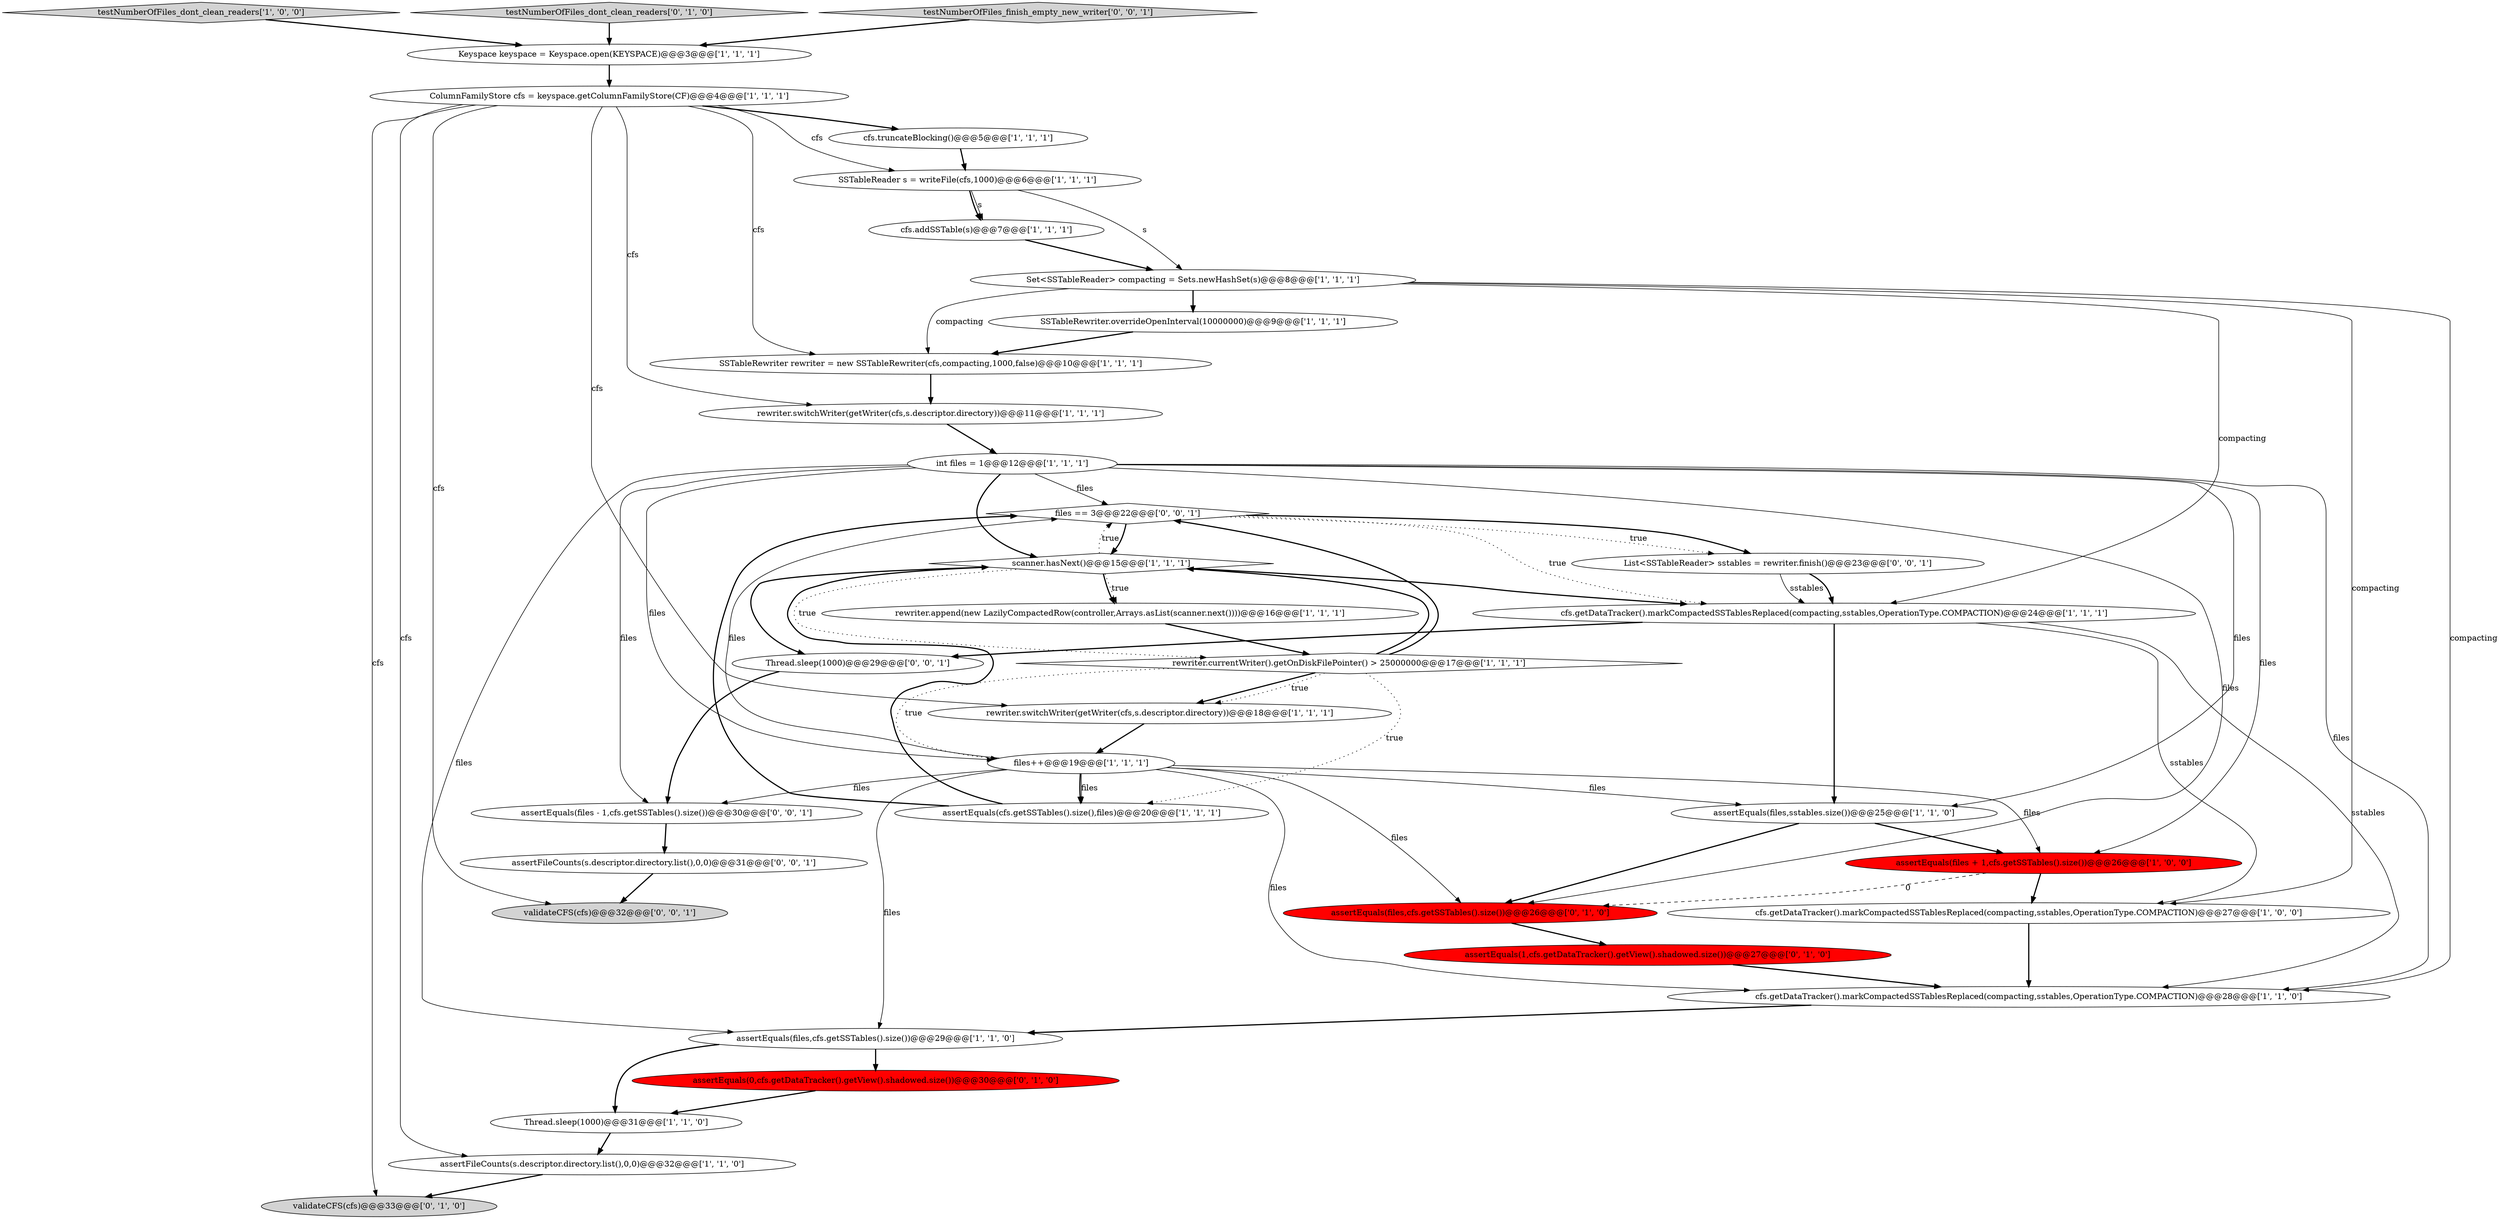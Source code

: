 digraph {
4 [style = filled, label = "assertEquals(files + 1,cfs.getSSTables().size())@@@26@@@['1', '0', '0']", fillcolor = red, shape = ellipse image = "AAA1AAABBB1BBB"];
19 [style = filled, label = "rewriter.append(new LazilyCompactedRow(controller,Arrays.asList(scanner.next())))@@@16@@@['1', '1', '1']", fillcolor = white, shape = ellipse image = "AAA0AAABBB1BBB"];
7 [style = filled, label = "testNumberOfFiles_dont_clean_readers['1', '0', '0']", fillcolor = lightgray, shape = diamond image = "AAA0AAABBB1BBB"];
21 [style = filled, label = "SSTableRewriter.overrideOpenInterval(10000000)@@@9@@@['1', '1', '1']", fillcolor = white, shape = ellipse image = "AAA0AAABBB1BBB"];
11 [style = filled, label = "rewriter.switchWriter(getWriter(cfs,s.descriptor.directory))@@@11@@@['1', '1', '1']", fillcolor = white, shape = ellipse image = "AAA0AAABBB1BBB"];
17 [style = filled, label = "int files = 1@@@12@@@['1', '1', '1']", fillcolor = white, shape = ellipse image = "AAA0AAABBB1BBB"];
26 [style = filled, label = "testNumberOfFiles_dont_clean_readers['0', '1', '0']", fillcolor = lightgray, shape = diamond image = "AAA0AAABBB2BBB"];
1 [style = filled, label = "assertEquals(cfs.getSSTables().size(),files)@@@20@@@['1', '1', '1']", fillcolor = white, shape = ellipse image = "AAA0AAABBB1BBB"];
27 [style = filled, label = "assertEquals(0,cfs.getDataTracker().getView().shadowed.size())@@@30@@@['0', '1', '0']", fillcolor = red, shape = ellipse image = "AAA1AAABBB2BBB"];
34 [style = filled, label = "assertFileCounts(s.descriptor.directory.list(),0,0)@@@31@@@['0', '0', '1']", fillcolor = white, shape = ellipse image = "AAA0AAABBB3BBB"];
13 [style = filled, label = "Thread.sleep(1000)@@@31@@@['1', '1', '0']", fillcolor = white, shape = ellipse image = "AAA0AAABBB1BBB"];
25 [style = filled, label = "assertEquals(1,cfs.getDataTracker().getView().shadowed.size())@@@27@@@['0', '1', '0']", fillcolor = red, shape = ellipse image = "AAA1AAABBB2BBB"];
8 [style = filled, label = "cfs.addSSTable(s)@@@7@@@['1', '1', '1']", fillcolor = white, shape = ellipse image = "AAA0AAABBB1BBB"];
32 [style = filled, label = "files == 3@@@22@@@['0', '0', '1']", fillcolor = white, shape = diamond image = "AAA0AAABBB3BBB"];
0 [style = filled, label = "rewriter.currentWriter().getOnDiskFilePointer() > 25000000@@@17@@@['1', '1', '1']", fillcolor = white, shape = diamond image = "AAA0AAABBB1BBB"];
29 [style = filled, label = "validateCFS(cfs)@@@33@@@['0', '1', '0']", fillcolor = lightgray, shape = ellipse image = "AAA0AAABBB2BBB"];
33 [style = filled, label = "Thread.sleep(1000)@@@29@@@['0', '0', '1']", fillcolor = white, shape = ellipse image = "AAA0AAABBB3BBB"];
16 [style = filled, label = "rewriter.switchWriter(getWriter(cfs,s.descriptor.directory))@@@18@@@['1', '1', '1']", fillcolor = white, shape = ellipse image = "AAA0AAABBB1BBB"];
14 [style = filled, label = "files++@@@19@@@['1', '1', '1']", fillcolor = white, shape = ellipse image = "AAA0AAABBB1BBB"];
23 [style = filled, label = "Set<SSTableReader> compacting = Sets.newHashSet(s)@@@8@@@['1', '1', '1']", fillcolor = white, shape = ellipse image = "AAA0AAABBB1BBB"];
6 [style = filled, label = "cfs.getDataTracker().markCompactedSSTablesReplaced(compacting,sstables,OperationType.COMPACTION)@@@27@@@['1', '0', '0']", fillcolor = white, shape = ellipse image = "AAA0AAABBB1BBB"];
18 [style = filled, label = "assertEquals(files,sstables.size())@@@25@@@['1', '1', '0']", fillcolor = white, shape = ellipse image = "AAA0AAABBB1BBB"];
12 [style = filled, label = "ColumnFamilyStore cfs = keyspace.getColumnFamilyStore(CF)@@@4@@@['1', '1', '1']", fillcolor = white, shape = ellipse image = "AAA0AAABBB1BBB"];
3 [style = filled, label = "SSTableRewriter rewriter = new SSTableRewriter(cfs,compacting,1000,false)@@@10@@@['1', '1', '1']", fillcolor = white, shape = ellipse image = "AAA0AAABBB1BBB"];
31 [style = filled, label = "List<SSTableReader> sstables = rewriter.finish()@@@23@@@['0', '0', '1']", fillcolor = white, shape = ellipse image = "AAA0AAABBB3BBB"];
22 [style = filled, label = "SSTableReader s = writeFile(cfs,1000)@@@6@@@['1', '1', '1']", fillcolor = white, shape = ellipse image = "AAA0AAABBB1BBB"];
30 [style = filled, label = "testNumberOfFiles_finish_empty_new_writer['0', '0', '1']", fillcolor = lightgray, shape = diamond image = "AAA0AAABBB3BBB"];
36 [style = filled, label = "validateCFS(cfs)@@@32@@@['0', '0', '1']", fillcolor = lightgray, shape = ellipse image = "AAA0AAABBB3BBB"];
24 [style = filled, label = "assertEquals(files,cfs.getSSTables().size())@@@29@@@['1', '1', '0']", fillcolor = white, shape = ellipse image = "AAA0AAABBB1BBB"];
35 [style = filled, label = "assertEquals(files - 1,cfs.getSSTables().size())@@@30@@@['0', '0', '1']", fillcolor = white, shape = ellipse image = "AAA0AAABBB3BBB"];
9 [style = filled, label = "scanner.hasNext()@@@15@@@['1', '1', '1']", fillcolor = white, shape = diamond image = "AAA0AAABBB1BBB"];
2 [style = filled, label = "cfs.getDataTracker().markCompactedSSTablesReplaced(compacting,sstables,OperationType.COMPACTION)@@@24@@@['1', '1', '1']", fillcolor = white, shape = ellipse image = "AAA0AAABBB1BBB"];
5 [style = filled, label = "cfs.truncateBlocking()@@@5@@@['1', '1', '1']", fillcolor = white, shape = ellipse image = "AAA0AAABBB1BBB"];
10 [style = filled, label = "Keyspace keyspace = Keyspace.open(KEYSPACE)@@@3@@@['1', '1', '1']", fillcolor = white, shape = ellipse image = "AAA0AAABBB1BBB"];
28 [style = filled, label = "assertEquals(files,cfs.getSSTables().size())@@@26@@@['0', '1', '0']", fillcolor = red, shape = ellipse image = "AAA1AAABBB2BBB"];
15 [style = filled, label = "assertFileCounts(s.descriptor.directory.list(),0,0)@@@32@@@['1', '1', '0']", fillcolor = white, shape = ellipse image = "AAA0AAABBB1BBB"];
20 [style = filled, label = "cfs.getDataTracker().markCompactedSSTablesReplaced(compacting,sstables,OperationType.COMPACTION)@@@28@@@['1', '1', '0']", fillcolor = white, shape = ellipse image = "AAA0AAABBB1BBB"];
27->13 [style = bold, label=""];
14->35 [style = solid, label="files"];
14->24 [style = solid, label="files"];
23->2 [style = solid, label="compacting"];
2->6 [style = solid, label="sstables"];
12->5 [style = bold, label=""];
17->14 [style = solid, label="files"];
26->10 [style = bold, label=""];
17->9 [style = bold, label=""];
12->15 [style = solid, label="cfs"];
17->18 [style = solid, label="files"];
17->28 [style = solid, label="files"];
14->20 [style = solid, label="files"];
22->8 [style = bold, label=""];
17->32 [style = solid, label="files"];
10->12 [style = bold, label=""];
12->16 [style = solid, label="cfs"];
28->25 [style = bold, label=""];
16->14 [style = bold, label=""];
24->27 [style = bold, label=""];
9->32 [style = dotted, label="true"];
21->3 [style = bold, label=""];
23->20 [style = solid, label="compacting"];
31->2 [style = solid, label="sstables"];
8->23 [style = bold, label=""];
9->2 [style = bold, label=""];
9->33 [style = bold, label=""];
32->2 [style = dotted, label="true"];
3->11 [style = bold, label=""];
2->18 [style = bold, label=""];
31->2 [style = bold, label=""];
18->28 [style = bold, label=""];
14->28 [style = solid, label="files"];
18->4 [style = bold, label=""];
2->20 [style = solid, label="sstables"];
23->6 [style = solid, label="compacting"];
22->23 [style = solid, label="s"];
34->36 [style = bold, label=""];
30->10 [style = bold, label=""];
2->33 [style = bold, label=""];
1->32 [style = bold, label=""];
11->17 [style = bold, label=""];
0->14 [style = dotted, label="true"];
13->15 [style = bold, label=""];
35->34 [style = bold, label=""];
5->22 [style = bold, label=""];
17->4 [style = solid, label="files"];
17->24 [style = solid, label="files"];
32->31 [style = bold, label=""];
15->29 [style = bold, label=""];
32->31 [style = dotted, label="true"];
24->13 [style = bold, label=""];
0->16 [style = bold, label=""];
9->0 [style = dotted, label="true"];
17->20 [style = solid, label="files"];
12->29 [style = solid, label="cfs"];
1->9 [style = bold, label=""];
19->0 [style = bold, label=""];
4->28 [style = dashed, label="0"];
12->22 [style = solid, label="cfs"];
6->20 [style = bold, label=""];
32->9 [style = bold, label=""];
25->20 [style = bold, label=""];
9->19 [style = dotted, label="true"];
14->4 [style = solid, label="files"];
9->19 [style = bold, label=""];
0->16 [style = dotted, label="true"];
0->32 [style = bold, label=""];
0->1 [style = dotted, label="true"];
0->9 [style = bold, label=""];
33->35 [style = bold, label=""];
4->6 [style = bold, label=""];
7->10 [style = bold, label=""];
22->8 [style = solid, label="s"];
12->36 [style = solid, label="cfs"];
12->3 [style = solid, label="cfs"];
23->3 [style = solid, label="compacting"];
14->1 [style = solid, label="files"];
14->1 [style = bold, label=""];
23->21 [style = bold, label=""];
14->18 [style = solid, label="files"];
14->32 [style = solid, label="files"];
17->35 [style = solid, label="files"];
20->24 [style = bold, label=""];
12->11 [style = solid, label="cfs"];
}
